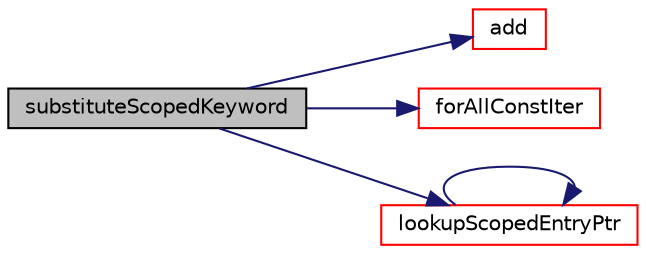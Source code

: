 digraph "substituteScopedKeyword"
{
  bgcolor="transparent";
  edge [fontname="Helvetica",fontsize="10",labelfontname="Helvetica",labelfontsize="10"];
  node [fontname="Helvetica",fontsize="10",shape=record];
  rankdir="LR";
  Node28643 [label="substituteScopedKeyword",height=0.2,width=0.4,color="black", fillcolor="grey75", style="filled", fontcolor="black"];
  Node28643 -> Node28644 [color="midnightblue",fontsize="10",style="solid",fontname="Helvetica"];
  Node28644 [label="add",height=0.2,width=0.4,color="red",URL="$a27129.html#ac2ddcab42322c8d8af5e5830ab4d431b",tooltip="Add a new entry. "];
  Node28643 -> Node28689 [color="midnightblue",fontsize="10",style="solid",fontname="Helvetica"];
  Node28689 [label="forAllConstIter",height=0.2,width=0.4,color="red",URL="$a39311.html#ae21e2836509b0fa7f7cedf6493b11b09"];
  Node28643 -> Node28703 [color="midnightblue",fontsize="10",style="solid",fontname="Helvetica"];
  Node28703 [label="lookupScopedEntryPtr",height=0.2,width=0.4,color="red",URL="$a27129.html#aa0ed8374f3da864708de908037607551",tooltip="Find and return an entry data stream pointer if present. "];
  Node28703 -> Node28703 [color="midnightblue",fontsize="10",style="solid",fontname="Helvetica"];
}
